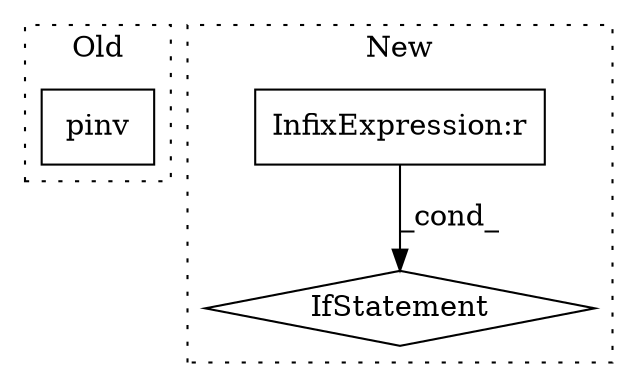 digraph G {
subgraph cluster0 {
1 [label="pinv" a="32" s="7447,7453" l="5,1" shape="box"];
label = "Old";
style="dotted";
}
subgraph cluster1 {
2 [label="IfStatement" a="25" s="8645,8676" l="4,2" shape="diamond"];
3 [label="InfixExpression:r" a="27" s="8663" l="3" shape="box"];
label = "New";
style="dotted";
}
3 -> 2 [label="_cond_"];
}